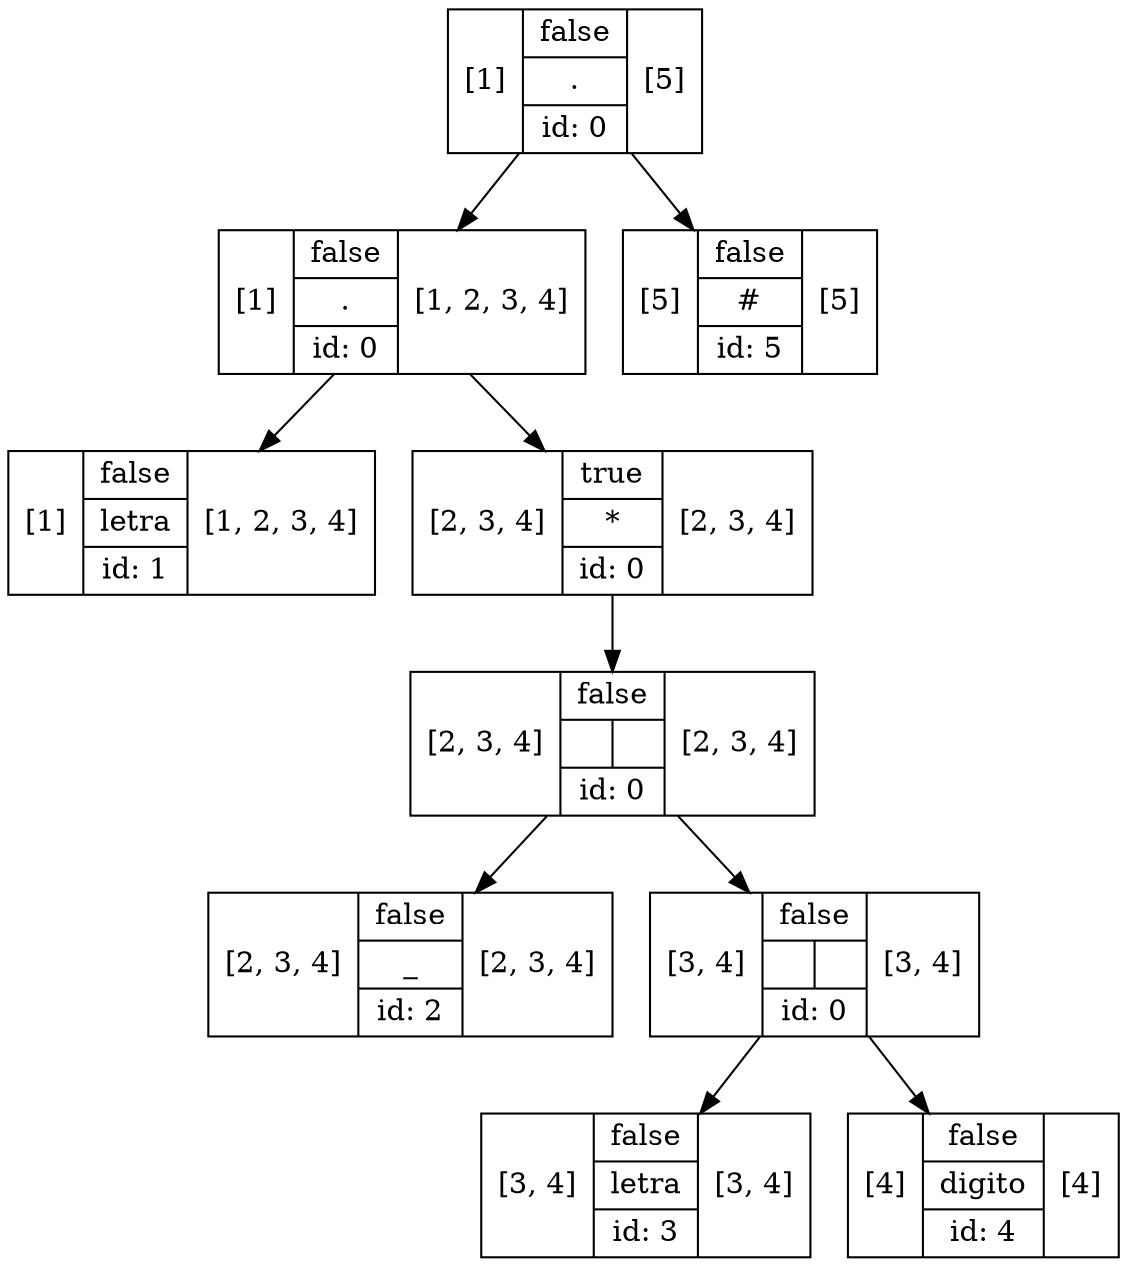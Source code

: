 digraph structs {
    node [shape=record];-104[label="[1]|{false|{.}|id: 0}|[5]"];
-103[label="[1]|{false|{.}|id: 0}|[1, 2, 3, 4]"];
1[label="[1]|{false|{letra}|id: 1}|[1, 2, 3, 4]"];
-103[label="[1]|{false|{.}|id: 0}|[1, 2, 3, 4]"];
-102[label="[2, 3, 4]|{true|{*}|id: 0}|[2, 3, 4]"];
-101[label="[2, 3, 4]|{false|{|}|id: 0}|[2, 3, 4]"];
2[label="[2, 3, 4]|{false|{_}|id: 2}|[2, 3, 4]"];
-101[label="[2, 3, 4]|{false|{|}|id: 0}|[2, 3, 4]"];
-100[label="[3, 4]|{false|{|}|id: 0}|[3, 4]"];
3[label="[3, 4]|{false|{letra}|id: 3}|[3, 4]"];
-100[label="[3, 4]|{false|{|}|id: 0}|[3, 4]"];
4[label="[4]|{false|{digito}|id: 4}|[4]"];
-104[label="[1]|{false|{.}|id: 0}|[5]"];
5[label="[5]|{false|{#}|id: 5}|[5]"];
-104 -> -103;
-103 -> 1;
-103 -> -102;
-102 -> -101;
-101 -> 2;
-101 -> -100;
-100 -> 3;
-100 -> 4;
-104 -> 5;

}